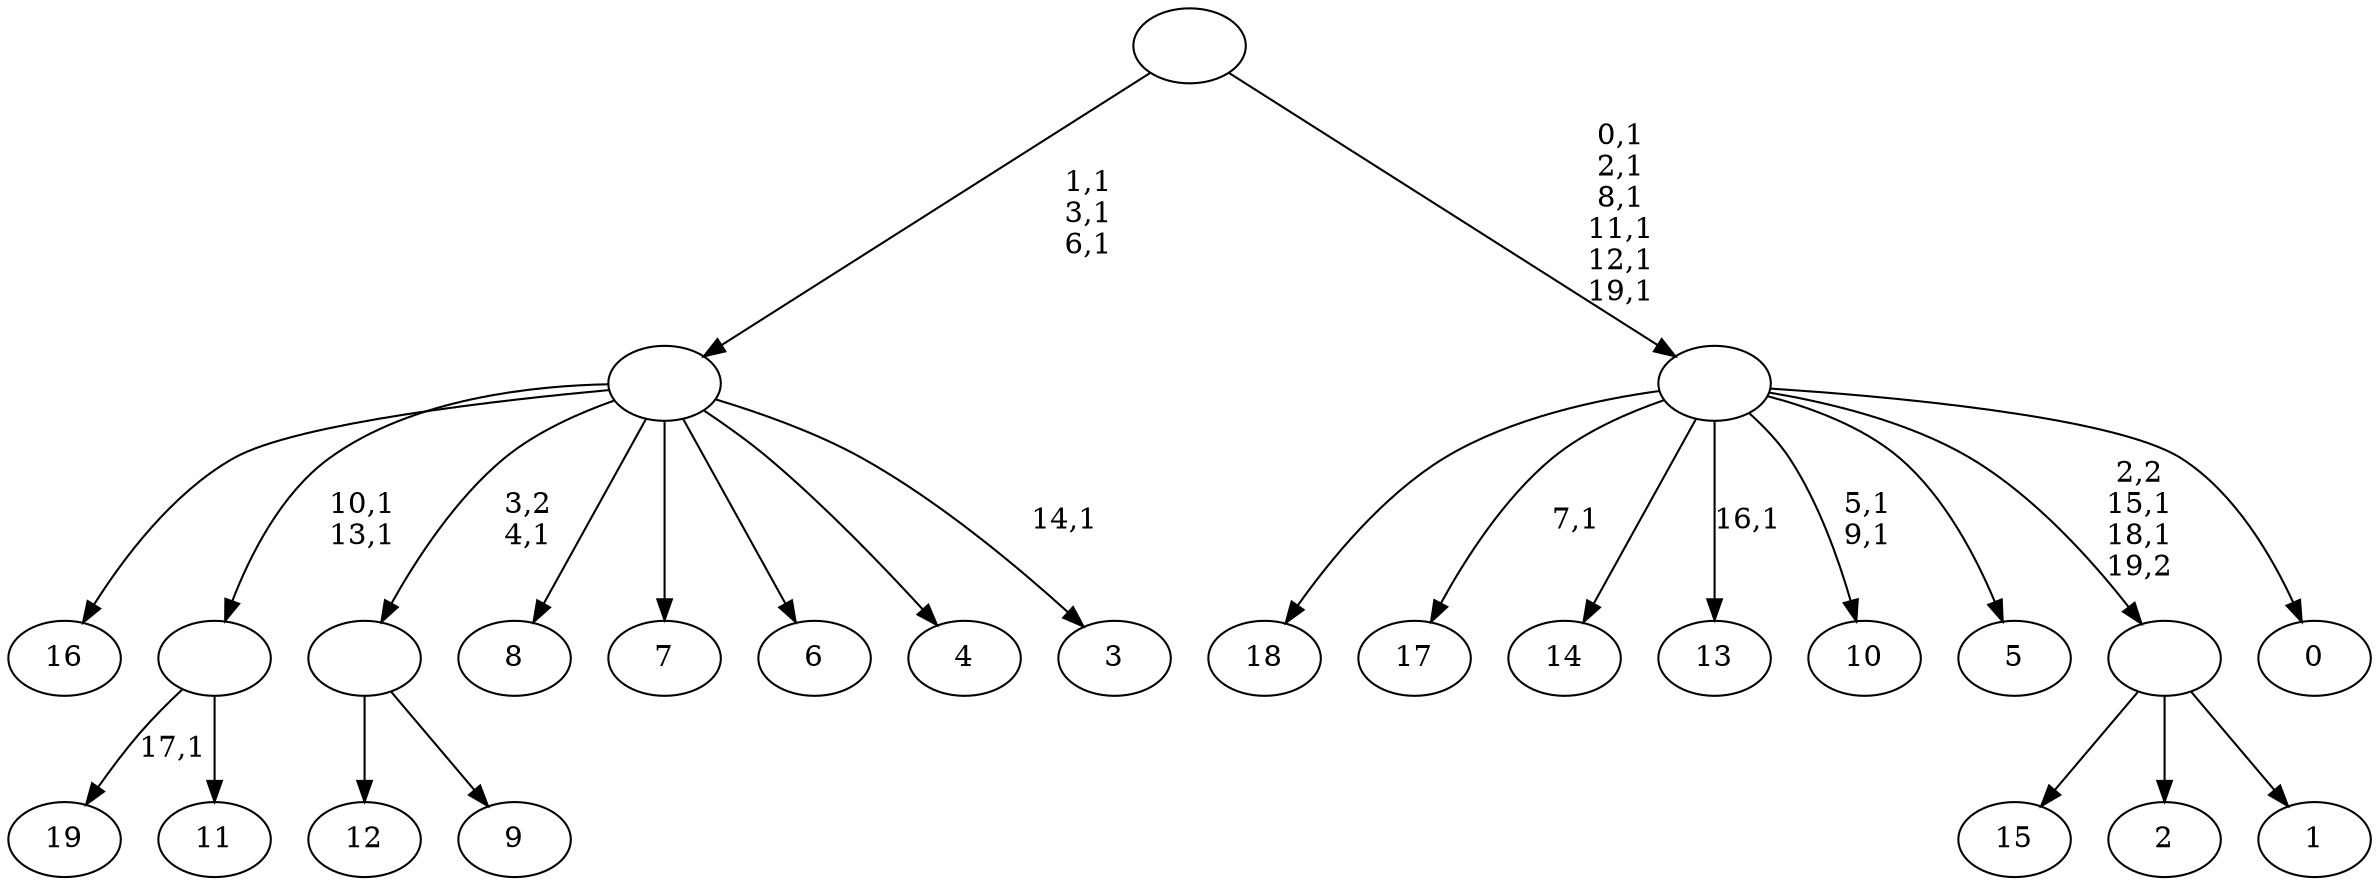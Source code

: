 digraph T {
	40 [label="19"]
	38 [label="18"]
	37 [label="17"]
	35 [label="16"]
	34 [label="15"]
	33 [label="14"]
	32 [label="13"]
	30 [label="12"]
	29 [label="11"]
	28 [label=""]
	26 [label="10"]
	23 [label="9"]
	22 [label=""]
	21 [label="8"]
	20 [label="7"]
	19 [label="6"]
	18 [label="5"]
	17 [label="4"]
	16 [label="3"]
	14 [label=""]
	11 [label="2"]
	10 [label="1"]
	9 [label=""]
	7 [label="0"]
	6 [label=""]
	0 [label=""]
	28 -> 40 [label="17,1"]
	28 -> 29 [label=""]
	22 -> 30 [label=""]
	22 -> 23 [label=""]
	14 -> 16 [label="14,1"]
	14 -> 28 [label="10,1\n13,1"]
	14 -> 35 [label=""]
	14 -> 22 [label="3,2\n4,1"]
	14 -> 21 [label=""]
	14 -> 20 [label=""]
	14 -> 19 [label=""]
	14 -> 17 [label=""]
	9 -> 34 [label=""]
	9 -> 11 [label=""]
	9 -> 10 [label=""]
	6 -> 9 [label="2,2\n15,1\n18,1\n19,2"]
	6 -> 26 [label="5,1\n9,1"]
	6 -> 32 [label="16,1"]
	6 -> 37 [label="7,1"]
	6 -> 38 [label=""]
	6 -> 33 [label=""]
	6 -> 18 [label=""]
	6 -> 7 [label=""]
	0 -> 6 [label="0,1\n2,1\n8,1\n11,1\n12,1\n19,1"]
	0 -> 14 [label="1,1\n3,1\n6,1"]
}
